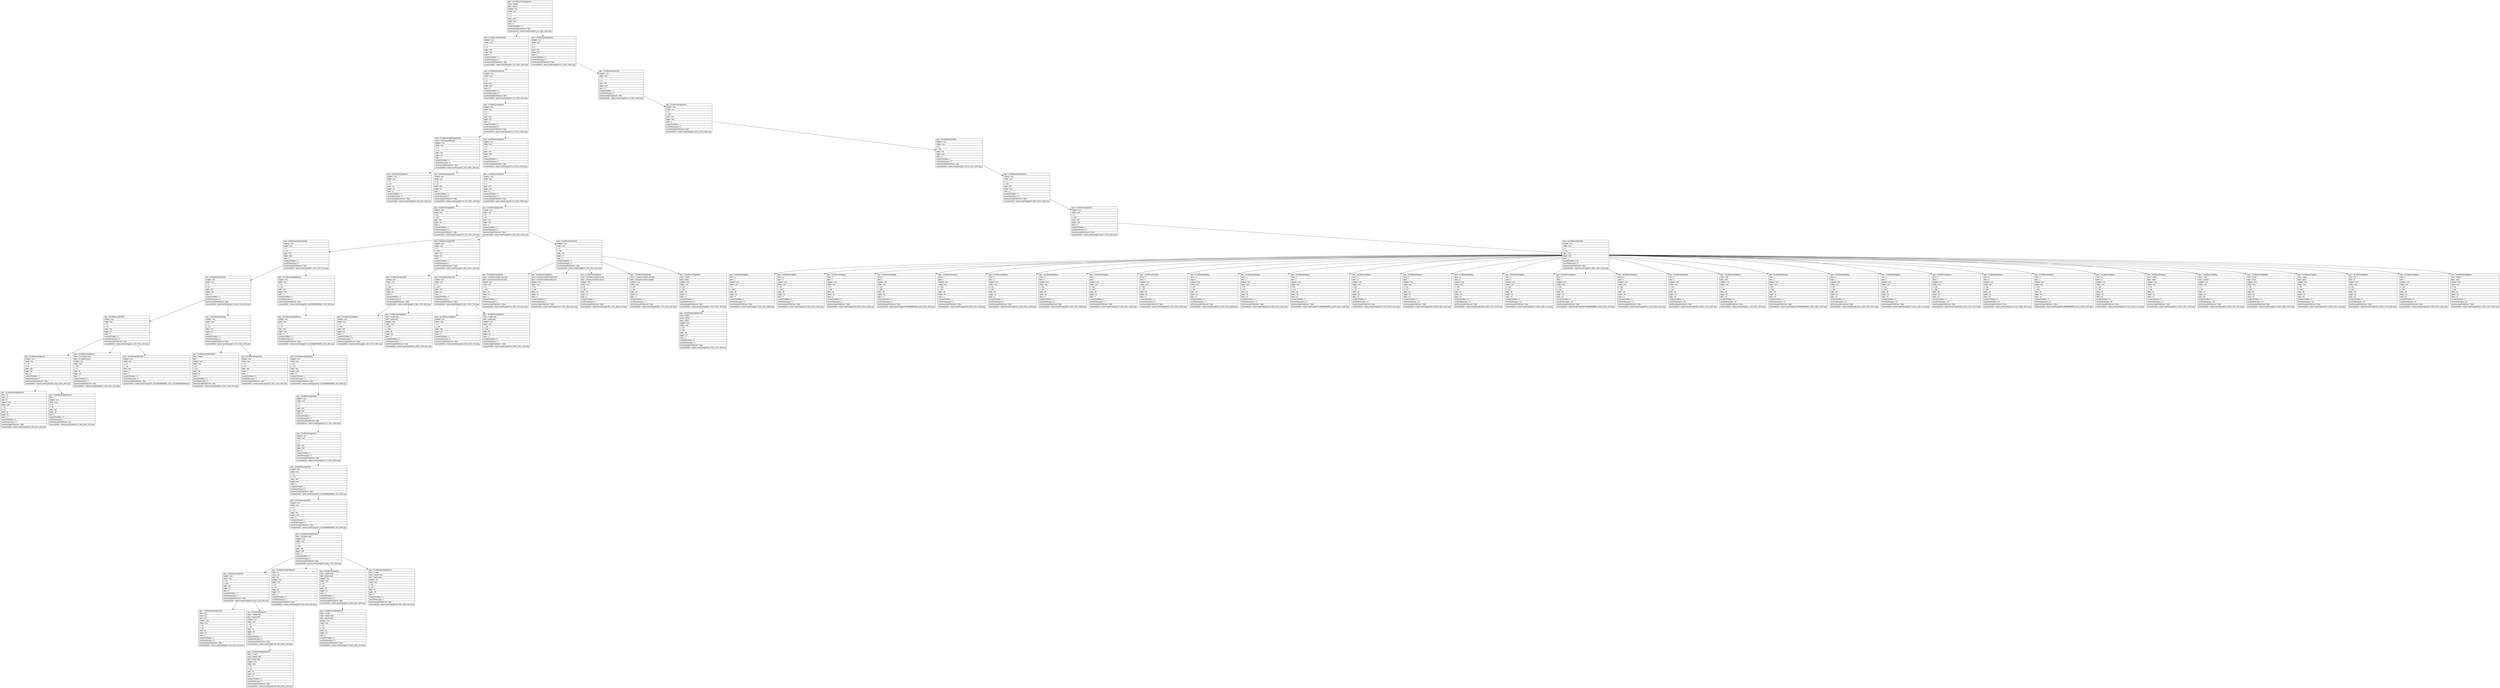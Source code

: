 digraph Layout {

	node [shape=record fontname=Arial];

	0	[label="{type = XCUIElementTypeApplication\l|name = Newton\l|label = Newton\l|enabled = true\l|visible = true\l|x = 0\l|y = 0\l|width = 375\l|height = 667\l|index = 0\l|numberOfChildren = 3\l|eventGeneratedOnElement = false \l|screenshotPath = newton-send/S1/pngs/0.0_0.0_750.0_1334.0.png\l}"]
	1	[label="{type = XCUIElementTypeWindow\l|enabled = true\l|visible = true\l|x = 0\l|y = 0\l|width = 375\l|height = 667\l|index = 0\l|numberOfChildren = 1\l|numInParentLayout = 0\l|eventGeneratedOnElement = false \l|screenshotPath = newton-send/S1/pngs/0.0_0.0_750.0_1334.0.png\l}"]
	2	[label="{type = XCUIElementTypeWindow\l|enabled = true\l|visible = true\l|x = 0\l|y = 0\l|width = 375\l|height = 667\l|index = 2\l|numberOfChildren = 1\l|numInParentLayout = 2\l|eventGeneratedOnElement = false \l|screenshotPath = newton-send/S1/pngs/0.0_0.0_750.0_1334.0.png\l}"]
	3	[label="{type = XCUIElementTypeOther\l|enabled = true\l|visible = true\l|x = 0\l|y = 0\l|width = 375\l|height = 667\l|index = 0\l|numberOfChildren = 1\l|numInParentLayout = 0\l|eventGeneratedOnElement = false \l|screenshotPath = newton-send/S1/pngs/0.0_0.0_750.0_1334.0.png\l}"]
	4	[label="{type = XCUIElementTypeOther\l|enabled = true\l|visible = true\l|x = 0\l|y = 0\l|width = 375\l|height = 667\l|index = 0\l|numberOfChildren = 1\l|numInParentLayout = 0\l|eventGeneratedOnElement = false \l|screenshotPath = newton-send/S1/pngs/0.0_0.0_750.0_1334.0.png\l}"]
	5	[label="{type = XCUIElementTypeOther\l|enabled = true\l|visible = true\l|x = 0\l|y = 0\l|width = 375\l|height = 667\l|index = 0\l|numberOfChildren = 2\l|numInParentLayout = 0\l|eventGeneratedOnElement = false \l|screenshotPath = newton-send/S1/pngs/0.0_0.0_750.0_1334.0.png\l}"]
	6	[label="{type = XCUIElementTypeOther\l|enabled = true\l|visible = true\l|x = 0\l|y = 407\l|width = 375\l|height = 260\l|index = 0\l|numberOfChildren = 3\l|numInParentLayout = 0\l|eventGeneratedOnElement = false \l|screenshotPath = newton-send/S1/pngs/0.0_814.0_750.0_1334.0.png\l}"]
	7	[label="{type = XCUIElementTypeNavigationBar\l|name = CMComposeMailView\l|enabled = true\l|visible = true\l|x = 0\l|y = 20\l|width = 375\l|height = 44\l|index = 0\l|numberOfChildren = 2\l|numInParentLayout = 0\l|eventGeneratedOnElement = false \l|screenshotPath = newton-send/S1/pngs/0.0_40.0_750.0_128.0.png\l}"]
	8	[label="{type = XCUIElementTypeOther\l|enabled = true\l|visible = true\l|x = 0\l|y = 0\l|width = 375\l|height = 667\l|index = 1\l|numberOfChildren = 1\l|numInParentLayout = 1\l|eventGeneratedOnElement = false \l|screenshotPath = newton-send/S1/pngs/0.0_0.0_750.0_1334.0.png\l}"]
	9	[label="{type = XCUIElementTypeOther\l|enabled = true\l|visible = true\l|x = 0\l|y = 451\l|width = 375\l|height = 216\l|index = 2\l|numberOfChildren = 1\l|numInParentLayout = 2\l|eventGeneratedOnElement = false \l|screenshotPath = newton-send/S1/pngs/0.0_902.0_750.0_1334.0.png\l}"]
	10	[label="{type = XCUIElementTypeButton\l|enabled = true\l|visible = true\l|x = 8\l|y = 20\l|width = 32\l|height = 44\l|index = 0\l|numberOfChildren = 0\l|numInParentLayout = 0\l|eventGeneratedOnElement = false \l|screenshotPath = newton-send/S1/pngs/16.0_40.0_80.0_128.0.png\l}"]
	11	[label="{type = XCUIElementTypeOther\l|enabled = true\l|visible = true\l|x = 87\l|y = 20\l|width = 201\l|height = 44\l|index = 1\l|numberOfChildren = 2\l|numInParentLayout = 1\l|eventGeneratedOnElement = false \l|screenshotPath = newton-send/S1/pngs/174.0_40.0_576.0_128.0.png\l}"]
	12	[label="{type = XCUIElementTypeOther\l|enabled = true\l|visible = true\l|x = 0\l|y = 0\l|width = 375\l|height = 667\l|index = 0\l|numberOfChildren = 1\l|numInParentLayout = 0\l|eventGeneratedOnElement = false \l|screenshotPath = newton-send/S1/pngs/0.0_0.0_750.0_1334.0.png\l}"]
	13	[label="{type = XCUIElementTypeKeyboard\l|enabled = true\l|visible = true\l|x = 0\l|y = 451\l|width = 375\l|height = 216\l|index = 0\l|numberOfChildren = 1\l|numInParentLayout = 0\l|eventGeneratedOnElement = false \l|screenshotPath = newton-send/S1/pngs/0.0_902.0_750.0_1334.0.png\l}"]
	14	[label="{type = XCUIElementTypeButton\l|enabled = false\l|visible = true\l|x = 87\l|y = 20\l|width = 201\l|height = 44\l|index = 1\l|numberOfChildren = 0\l|numInParentLayout = 1\l|eventGeneratedOnElement = false \l|screenshotPath = newton-send/S1/pngs/174.0_40.0_576.0_128.0.png\l}"]
	15	[label="{type = XCUIElementTypeOther\l|enabled = true\l|visible = true\l|x = 0\l|y = 64\l|width = 375\l|height = 603\l|index = 0\l|numberOfChildren = 3\l|numInParentLayout = 0\l|eventGeneratedOnElement = false \l|screenshotPath = newton-send/S1/pngs/0.0_128.0_750.0_1334.0.png\l}"]
	16	[label="{type = XCUIElementTypeOther\l|enabled = true\l|visible = true\l|x = 0\l|y = 451\l|width = 375\l|height = 216\l|index = 0\l|numberOfChildren = 1\l|numInParentLayout = 0\l|eventGeneratedOnElement = false \l|screenshotPath = newton-send/S1/pngs/0.0_902.0_750.0_1334.0.png\l}"]
	17	[label="{type = XCUIElementTypeScrollView\l|enabled = true\l|visible = true\l|x = 0\l|y = 64\l|width = 375\l|height = 296\l|index = 0\l|numberOfChildren = 4\l|numInParentLayout = 0\l|eventGeneratedOnElement = false \l|screenshotPath = newton-send/S1/pngs/0.0_128.0_750.0_720.0.png\l}"]
	18	[label="{type = XCUIElementTypeOther\l|enabled = true\l|visible = true\l|x = 0\l|y = 280\l|width = 375\l|height = 80\l|index = 1\l|numberOfChildren = 2\l|numInParentLayout = 1\l|eventGeneratedOnElement = false \l|screenshotPath = newton-send/S1/pngs/0.0_560.0_750.0_720.0.png\l}"]
	19	[label="{type = XCUIElementTypeOther\l|enabled = true\l|visible = true\l|x = 0\l|y = 360\l|width = 375\l|height = 47\l|index = 2\l|numberOfChildren = 6\l|numInParentLayout = 2\l|eventGeneratedOnElement = false \l|screenshotPath = newton-send/S1/pngs/0.0_720.0_750.0_814.0.png\l}"]
	20	[label="{type = XCUIElementTypeOther\l|enabled = true\l|visible = true\l|x = 0\l|y = 451\l|width = 375\l|height = 216\l|index = 0\l|numberOfChildren = 34\l|numInParentLayout = 0\l|eventGeneratedOnElement = false \l|screenshotPath = newton-send/S1/pngs/0.0_902.0_750.0_1334.0.png\l}"]
	21	[label="{type = XCUIElementTypeOther\l|enabled = true\l|visible = true\l|x = 0\l|y = 64\l|width = 375\l|height = 108\l|index = 0\l|numberOfChildren = 2\l|numInParentLayout = 0\l|eventGeneratedOnElement = false \l|screenshotPath = newton-send/S1/pngs/0.0_128.0_750.0_344.0.png\l}"]
	22	[label="{type = XCUIElementTypeWebView\l|enabled = true\l|visible = true\l|x = 15\l|y = 172\l|width = 345\l|height = 148\l|index = 1\l|numberOfChildren = 1\l|numInParentLayout = 1\l|eventGeneratedOnElement = false \l|screenshotPath = newton-send/S1/pngs/30.0_344.00000000000006_720.0_640.0.png\l}"]
	23	[label="{type = XCUIElementTypeOther\l|enabled = true\l|visible = true\l|x = 0\l|y = 280\l|width = 375\l|height = 40\l|index = 0\l|numberOfChildren = 3\l|numInParentLayout = 0\l|eventGeneratedOnElement = false \l|screenshotPath = newton-send/S1/pngs/0.0_560.0_750.0_640.0.png\l}"]
	24	[label="{type = XCUIElementTypeOther\l|enabled = true\l|visible = true\l|x = 0\l|y = 320\l|width = 375\l|height = 40\l|index = 1\l|numberOfChildren = 3\l|numInParentLayout = 1\l|eventGeneratedOnElement = false \l|screenshotPath = newton-send/S1/pngs/0.0_640.0_750.0_720.0.png\l}"]
	25	[label="{type = XCUIElementTypeButton\l|name = Compose Actionbar Key Down\l|label = Compose Actionbar Key Down\l|enabled = true\l|visible = true\l|x = 11\l|y = 360\l|width = 44\l|height = 47\l|index = 1\l|numberOfChildren = 0\l|numInParentLayout = 1\l|eventGeneratedOnElement = false \l|screenshotPath = newton-send/S1/pngs/22.0_720.0_110.0_814.0.png\l}"]
	26	[label="{type = XCUIElementTypeButton\l|name = Compose Actionbar Attachment\l|label = Compose Actionbar Attachment\l|enabled = true\l|visible = true\l|x = 55\l|y = 360\l|width = 44\l|height = 47\l|index = 2\l|numberOfChildren = 0\l|numInParentLayout = 2\l|eventGeneratedOnElement = false \l|screenshotPath = newton-send/S1/pngs/110.0_720.0_198.0_814.0.png\l}"]
	27	[label="{type = XCUIElementTypeButton\l|name = Compose Actionbar Snooze\l|label = Compose Actionbar Snooze\l|enabled = true\l|visible = true\l|x = 99\l|y = 360\l|width = 44\l|height = 47\l|index = 3\l|numberOfChildren = 0\l|numInParentLayout = 3\l|eventGeneratedOnElement = false \l|screenshotPath = newton-send/S1/pngs/198.0_720.0_286.0_814.0.png\l}"]
	28	[label="{type = XCUIElementTypeButton\l|name = Compose Actionbar template\l|label = Compose Actionbar template\l|enabled = true\l|visible = true\l|x = 143\l|y = 360\l|width = 44\l|height = 47\l|index = 4\l|numberOfChildren = 0\l|numInParentLayout = 4\l|eventGeneratedOnElement = false \l|screenshotPath = newton-send/S1/pngs/286.0_720.0_374.0_814.0.png\l}"]
	29	[label="{type = XCUIElementTypeButton\l|name = SEND\l|label = SEND\l|enabled = true\l|visible = true\l|x = 297\l|y = 360\l|width = 78\l|height = 37\l|index = 5\l|numberOfChildren = 1\l|numInParentLayout = 5\l|eventGeneratedOnElement = false \l|screenshotPath = newton-send/S1/pngs/594.0_720.0_750.0_794.0.png\l}"]
	30	[label="{type = XCUIElementTypeKey\l|name = q\l|label = q\l|enabled = true\l|visible = true\l|x = 0\l|y = 458\l|width = 38\l|height = 46\l|index = 0\l|numberOfChildren = 0\l|numInParentLayout = 0\l|eventGeneratedOnElement = false \l|screenshotPath = newton-send/S1/pngs/0.0_916.0_76.0_1008.0.png\l}"]
	31	[label="{type = XCUIElementTypeKey\l|name = w\l|label = w\l|enabled = true\l|visible = true\l|x = 37\l|y = 458\l|width = 38\l|height = 46\l|index = 1\l|numberOfChildren = 0\l|numInParentLayout = 1\l|eventGeneratedOnElement = false \l|screenshotPath = newton-send/S1/pngs/74.0_916.0_150.0_1008.0.png\l}"]
	32	[label="{type = XCUIElementTypeKey\l|name = e\l|label = e\l|enabled = true\l|visible = true\l|x = 75\l|y = 458\l|width = 38\l|height = 46\l|index = 2\l|numberOfChildren = 0\l|numInParentLayout = 2\l|eventGeneratedOnElement = false \l|screenshotPath = newton-send/S1/pngs/150.0_916.0_226.0_1008.0.png\l}"]
	33	[label="{type = XCUIElementTypeKey\l|name = r\l|label = r\l|enabled = true\l|visible = true\l|x = 112\l|y = 458\l|width = 38\l|height = 46\l|index = 3\l|numberOfChildren = 0\l|numInParentLayout = 3\l|eventGeneratedOnElement = false \l|screenshotPath = newton-send/S1/pngs/224.00000000000003_916.0_300.0_1008.0.png\l}"]
	34	[label="{type = XCUIElementTypeKey\l|name = t\l|label = t\l|enabled = true\l|visible = true\l|x = 150\l|y = 458\l|width = 38\l|height = 46\l|index = 4\l|numberOfChildren = 0\l|numInParentLayout = 4\l|eventGeneratedOnElement = false \l|screenshotPath = newton-send/S1/pngs/300.0_916.0_376.0_1008.0.png\l}"]
	35	[label="{type = XCUIElementTypeKey\l|name = y\l|label = y\l|enabled = true\l|visible = true\l|x = 187\l|y = 458\l|width = 38\l|height = 46\l|index = 5\l|numberOfChildren = 0\l|numInParentLayout = 5\l|eventGeneratedOnElement = false \l|screenshotPath = newton-send/S1/pngs/374.0_916.0_450.0_1008.0.png\l}"]
	36	[label="{type = XCUIElementTypeKey\l|name = u\l|label = u\l|enabled = true\l|visible = true\l|x = 225\l|y = 458\l|width = 38\l|height = 46\l|index = 6\l|numberOfChildren = 0\l|numInParentLayout = 6\l|eventGeneratedOnElement = false \l|screenshotPath = newton-send/S1/pngs/450.0_916.0_526.0_1008.0.png\l}"]
	37	[label="{type = XCUIElementTypeKey\l|name = i\l|label = i\l|enabled = true\l|visible = true\l|x = 262\l|y = 458\l|width = 38\l|height = 46\l|index = 7\l|numberOfChildren = 0\l|numInParentLayout = 7\l|eventGeneratedOnElement = false \l|screenshotPath = newton-send/S1/pngs/524.0_916.0_600.0_1008.0.png\l}"]
	38	[label="{type = XCUIElementTypeKey\l|name = o\l|label = o\l|enabled = true\l|visible = true\l|x = 300\l|y = 458\l|width = 38\l|height = 46\l|index = 8\l|numberOfChildren = 0\l|numInParentLayout = 8\l|eventGeneratedOnElement = false \l|screenshotPath = newton-send/S1/pngs/600.0_916.0_676.0_1008.0.png\l}"]
	39	[label="{type = XCUIElementTypeKey\l|name = p\l|label = p\l|enabled = true\l|visible = true\l|x = 337\l|y = 458\l|width = 38\l|height = 46\l|index = 9\l|numberOfChildren = 0\l|numInParentLayout = 9\l|eventGeneratedOnElement = false \l|screenshotPath = newton-send/S1/pngs/674.0_916.0_750.0_1008.0.png\l}"]
	40	[label="{type = XCUIElementTypeKey\l|name = a\l|label = a\l|enabled = true\l|visible = true\l|x = 18\l|y = 512\l|width = 38\l|height = 46\l|index = 10\l|numberOfChildren = 0\l|numInParentLayout = 10\l|eventGeneratedOnElement = false \l|screenshotPath = newton-send/S1/pngs/36.0_1024.0_112.0_1116.0.png\l}"]
	41	[label="{type = XCUIElementTypeKey\l|name = s\l|label = s\l|enabled = true\l|visible = true\l|x = 56\l|y = 512\l|width = 38\l|height = 46\l|index = 11\l|numberOfChildren = 0\l|numInParentLayout = 11\l|eventGeneratedOnElement = false \l|screenshotPath = newton-send/S1/pngs/112.00000000000001_1024.0_188.0_1116.0.png\l}"]
	42	[label="{type = XCUIElementTypeKey\l|name = d\l|label = d\l|enabled = true\l|visible = true\l|x = 93\l|y = 512\l|width = 38\l|height = 46\l|index = 12\l|numberOfChildren = 0\l|numInParentLayout = 12\l|eventGeneratedOnElement = false \l|screenshotPath = newton-send/S1/pngs/186.0_1024.0_262.0_1116.0.png\l}"]
	43	[label="{type = XCUIElementTypeKey\l|name = f\l|label = f\l|enabled = true\l|visible = true\l|x = 131\l|y = 512\l|width = 38\l|height = 46\l|index = 13\l|numberOfChildren = 0\l|numInParentLayout = 13\l|eventGeneratedOnElement = false \l|screenshotPath = newton-send/S1/pngs/262.0_1024.0_338.0_1116.0.png\l}"]
	44	[label="{type = XCUIElementTypeKey\l|name = g\l|label = g\l|enabled = true\l|visible = true\l|x = 169\l|y = 512\l|width = 38\l|height = 46\l|index = 14\l|numberOfChildren = 0\l|numInParentLayout = 14\l|eventGeneratedOnElement = false \l|screenshotPath = newton-send/S1/pngs/338.0_1024.0_414.0_1116.0.png\l}"]
	45	[label="{type = XCUIElementTypeKey\l|name = h\l|label = h\l|enabled = true\l|visible = true\l|x = 206\l|y = 512\l|width = 38\l|height = 46\l|index = 15\l|numberOfChildren = 0\l|numInParentLayout = 15\l|eventGeneratedOnElement = false \l|screenshotPath = newton-send/S1/pngs/412.0_1024.0_488.0_1116.0.png\l}"]
	46	[label="{type = XCUIElementTypeKey\l|name = j\l|label = j\l|enabled = true\l|visible = true\l|x = 244\l|y = 512\l|width = 38\l|height = 46\l|index = 16\l|numberOfChildren = 0\l|numInParentLayout = 16\l|eventGeneratedOnElement = false \l|screenshotPath = newton-send/S1/pngs/487.99999999999994_1024.0_564.0_1116.0.png\l}"]
	47	[label="{type = XCUIElementTypeKey\l|name = k\l|label = k\l|enabled = true\l|visible = true\l|x = 281\l|y = 512\l|width = 38\l|height = 46\l|index = 17\l|numberOfChildren = 0\l|numInParentLayout = 17\l|eventGeneratedOnElement = false \l|screenshotPath = newton-send/S1/pngs/562.0_1024.0_638.0_1116.0.png\l}"]
	48	[label="{type = XCUIElementTypeKey\l|name = l\l|label = l\l|enabled = true\l|visible = true\l|x = 319\l|y = 512\l|width = 38\l|height = 46\l|index = 18\l|numberOfChildren = 0\l|numInParentLayout = 18\l|eventGeneratedOnElement = false \l|screenshotPath = newton-send/S1/pngs/638.0_1024.0_714.0_1116.0.png\l}"]
	49	[label="{type = XCUIElementTypeButton\l|name = shift\l|label = shift\l|enabled = true\l|visible = true\l|x = 0\l|y = 566\l|width = 48\l|height = 46\l|index = 19\l|numberOfChildren = 0\l|numInParentLayout = 19\l|eventGeneratedOnElement = false \l|screenshotPath = newton-send/S1/pngs/0.0_1132.0_96.0_1224.0.png\l}"]
	50	[label="{type = XCUIElementTypeKey\l|name = z\l|label = z\l|enabled = true\l|visible = true\l|x = 56\l|y = 566\l|width = 38\l|height = 46\l|index = 20\l|numberOfChildren = 0\l|numInParentLayout = 20\l|eventGeneratedOnElement = false \l|screenshotPath = newton-send/S1/pngs/112.00000000000001_1132.0_188.0_1224.0.png\l}"]
	51	[label="{type = XCUIElementTypeKey\l|name = x\l|label = x\l|enabled = true\l|visible = true\l|x = 93\l|y = 566\l|width = 38\l|height = 46\l|index = 21\l|numberOfChildren = 0\l|numInParentLayout = 21\l|eventGeneratedOnElement = false \l|screenshotPath = newton-send/S1/pngs/186.0_1132.0_262.0_1224.0.png\l}"]
	52	[label="{type = XCUIElementTypeKey\l|name = c\l|label = c\l|enabled = true\l|visible = true\l|x = 131\l|y = 566\l|width = 38\l|height = 46\l|index = 22\l|numberOfChildren = 0\l|numInParentLayout = 22\l|eventGeneratedOnElement = false \l|screenshotPath = newton-send/S1/pngs/262.0_1132.0_338.0_1224.0.png\l}"]
	53	[label="{type = XCUIElementTypeKey\l|name = v\l|label = v\l|enabled = true\l|visible = true\l|x = 169\l|y = 566\l|width = 38\l|height = 46\l|index = 23\l|numberOfChildren = 0\l|numInParentLayout = 23\l|eventGeneratedOnElement = false \l|screenshotPath = newton-send/S1/pngs/338.0_1132.0_414.0_1224.0.png\l}"]
	54	[label="{type = XCUIElementTypeKey\l|name = b\l|label = b\l|enabled = true\l|visible = true\l|x = 206\l|y = 566\l|width = 38\l|height = 46\l|index = 24\l|numberOfChildren = 0\l|numInParentLayout = 24\l|eventGeneratedOnElement = false \l|screenshotPath = newton-send/S1/pngs/412.0_1132.0_488.0_1224.0.png\l}"]
	55	[label="{type = XCUIElementTypeKey\l|name = n\l|label = n\l|enabled = true\l|visible = true\l|x = 244\l|y = 566\l|width = 38\l|height = 46\l|index = 25\l|numberOfChildren = 0\l|numInParentLayout = 25\l|eventGeneratedOnElement = false \l|screenshotPath = newton-send/S1/pngs/487.99999999999994_1132.0_564.0_1224.0.png\l}"]
	56	[label="{type = XCUIElementTypeKey\l|name = m\l|label = m\l|enabled = true\l|visible = true\l|x = 281\l|y = 566\l|width = 38\l|height = 46\l|index = 26\l|numberOfChildren = 0\l|numInParentLayout = 26\l|eventGeneratedOnElement = false \l|screenshotPath = newton-send/S1/pngs/562.0_1132.0_638.0_1224.0.png\l}"]
	57	[label="{type = XCUIElementTypeKey\l|name = delete\l|label = delete\l|enabled = true\l|visible = true\l|x = 327\l|y = 566\l|width = 48\l|height = 46\l|index = 27\l|numberOfChildren = 0\l|numInParentLayout = 27\l|eventGeneratedOnElement = false \l|screenshotPath = newton-send/S1/pngs/654.0_1132.0_750.0_1224.0.png\l}"]
	58	[label="{type = XCUIElementTypeKey\l|name = more\l|label = numbers\l|enabled = true\l|visible = true\l|x = 0\l|y = 620\l|width = 47\l|height = 46\l|index = 28\l|numberOfChildren = 0\l|numInParentLayout = 28\l|eventGeneratedOnElement = false \l|screenshotPath = newton-send/S1/pngs/0.0_1240.0_94.0_1332.0.png\l}"]
	59	[label="{type = XCUIElementTypeButton\l|name = Emoji\l|label = Emoji\l|enabled = true\l|visible = true\l|x = 46\l|y = 620\l|width = 48\l|height = 46\l|index = 29\l|numberOfChildren = 0\l|numInParentLayout = 29\l|eventGeneratedOnElement = false \l|screenshotPath = newton-send/S1/pngs/92.0_1240.0_188.0_1332.0.png\l}"]
	60	[label="{type = XCUIElementTypeKey\l|name = space\l|label = space\l|enabled = true\l|visible = true\l|x = 93\l|y = 620\l|width = 95\l|height = 46\l|index = 30\l|numberOfChildren = 0\l|numInParentLayout = 30\l|eventGeneratedOnElement = false \l|screenshotPath = newton-send/S1/pngs/186.0_1240.0_376.0_1332.0.png\l}"]
	61	[label="{type = XCUIElementTypeKey\l|name = @\l|label = @\l|enabled = true\l|visible = true\l|x = 187\l|y = 620\l|width = 48\l|height = 46\l|index = 31\l|numberOfChildren = 0\l|numInParentLayout = 31\l|eventGeneratedOnElement = false \l|screenshotPath = newton-send/S1/pngs/374.0_1240.0_470.0_1332.0.png\l}"]
	62	[label="{type = XCUIElementTypeKey\l|name = .\l|label = .\l|enabled = true\l|visible = true\l|x = 234\l|y = 620\l|width = 48\l|height = 46\l|index = 32\l|numberOfChildren = 0\l|numInParentLayout = 32\l|eventGeneratedOnElement = false \l|screenshotPath = newton-send/S1/pngs/468.0_1240.0_564.0_1332.0.png\l}"]
	63	[label="{type = XCUIElementTypeButton\l|name = Return\l|label = return\l|enabled = true\l|visible = true\l|x = 281\l|y = 620\l|width = 94\l|height = 46\l|index = 33\l|numberOfChildren = 0\l|numInParentLayout = 33\l|eventGeneratedOnElement = false \l|screenshotPath = newton-send/S1/pngs/562.0_1240.0_750.0_1332.0.png\l}"]
	64	[label="{type = XCUIElementTypeOther\l|enabled = true\l|visible = true\l|x = 0\l|y = 71\l|width = 375\l|height = 50\l|index = 0\l|numberOfChildren = 3\l|numInParentLayout = 0\l|eventGeneratedOnElement = false \l|screenshotPath = newton-send/S1/pngs/0.0_142.0_750.0_242.0.png\l}"]
	65	[label="{type = XCUIElementTypeOther\l|enabled = true\l|visible = true\l|x = 0\l|y = 121\l|width = 375\l|height = 51\l|index = 1\l|numberOfChildren = 2\l|numInParentLayout = 1\l|eventGeneratedOnElement = false \l|screenshotPath = newton-send/S1/pngs/0.0_242.0_750.0_344.0.png\l}"]
	66	[label="{type = XCUIElementTypeWebView\l|enabled = true\l|visible = true\l|x = 15\l|y = 172\l|width = 345\l|height = 148\l|index = 0\l|numberOfChildren = 3\l|numInParentLayout = 0\l|eventGeneratedOnElement = false \l|screenshotPath = newton-send/S1/pngs/30.0_344.00000000000006_720.0_640.0.png\l}"]
	67	[label="{type = XCUIElementTypeButton\l|enabled = true\l|visible = true\l|x = 0\l|y = 280\l|width = 285\l|height = 40\l|index = 0\l|numberOfChildren = 1\l|numInParentLayout = 0\l|eventGeneratedOnElement = false \l|screenshotPath = newton-send/S1/pngs/0.0_560.0_570.0_640.0.png\l}"]
	68	[label="{type = XCUIElementTypeButton\l|name = modal close\l|label = modal close\l|enabled = true\l|visible = true\l|x = 285\l|y = 280\l|width = 90\l|height = 40\l|index = 2\l|numberOfChildren = 0\l|numInParentLayout = 2\l|eventGeneratedOnElement = false \l|screenshotPath = newton-send/S1/pngs/570.0_560.0_750.0_640.0.png\l}"]
	69	[label="{type = XCUIElementTypeButton\l|enabled = true\l|visible = true\l|x = 0\l|y = 320\l|width = 285\l|height = 40\l|index = 0\l|numberOfChildren = 1\l|numInParentLayout = 0\l|eventGeneratedOnElement = false \l|screenshotPath = newton-send/S1/pngs/0.0_640.0_570.0_720.0.png\l}"]
	70	[label="{type = XCUIElementTypeButton\l|name = modal close\l|label = modal close\l|enabled = true\l|visible = true\l|x = 285\l|y = 320\l|width = 90\l|height = 40\l|index = 2\l|numberOfChildren = 0\l|numInParentLayout = 2\l|eventGeneratedOnElement = false \l|screenshotPath = newton-send/S1/pngs/570.0_640.0_750.0_720.0.png\l}"]
	71	[label="{type = XCUIElementTypeStaticText\l|value = SEND\l|name = SEND\l|label = SEND\l|enabled = true\l|visible = true\l|x = 317\l|y = 375\l|width = 38\l|height = 18\l|index = 0\l|numberOfChildren = 0\l|numInParentLayout = 0\l|eventGeneratedOnElement = false \l|screenshotPath = newton-send/S1/pngs/634.0_750.0_710.0_786.0.png\l}"]
	72	[label="{type = XCUIElementTypeOther\l|enabled = true\l|visible = true\l|x = 15\l|y = 78\l|width = 325\l|height = 36\l|index = 0\l|numberOfChildren = 2\l|numInParentLayout = 0\l|eventGeneratedOnElement = false \l|screenshotPath = newton-send/S1/pngs/30.0_156.0_680.0_228.0.png\l}"]
	73	[label="{type = XCUIElementTypeButton\l|name = cm overflow menu\l|label = cm overflow menu\l|enabled = true\l|visible = true\l|x = 325\l|y = 71\l|width = 50\l|height = 50\l|index = 1\l|numberOfChildren = 0\l|numInParentLayout = 1\l|eventGeneratedOnElement = false \l|screenshotPath = newton-send/S1/pngs/650.0_142.0_750.0_242.0.png\l}"]
	74	[label="{type = XCUIElementTypeOther\l|enabled = true\l|visible = true\l|x = 12\l|y = 120\l|width = 363\l|height = 1\l|index = 2\l|numberOfChildren = 0\l|numInParentLayout = 2\l|eventGeneratedOnElement = false \l|screenshotPath = newton-send/S1/pngs/24.0_240.00000000000003_750.0_242.00000000000003.png\l}"]
	75	[label="{type = XCUIElementTypeTextField\l|value = Subject\l|label = \l|enabled = true\l|visible = true\l|x = 15\l|y = 121\l|width = 355\l|height = 50\l|index = 0\l|numberOfChildren = 0\l|numInParentLayout = 0\l|eventGeneratedOnElement = false \l|screenshotPath = newton-send/S1/pngs/30.0_242.0_740.0_342.0.png\l}"]
	76	[label="{type = XCUIElementTypeOther\l|enabled = true\l|visible = true\l|x = 12\l|y = 171\l|width = 363\l|height = 1\l|index = 1\l|numberOfChildren = 0\l|numInParentLayout = 1\l|eventGeneratedOnElement = false \l|screenshotPath = newton-send/S1/pngs/24.0_342.0_750.0_344.0.png\l}"]
	77	[label="{type = XCUIElementTypeWebView\l|enabled = true\l|visible = true\l|x = 15\l|y = 172\l|width = 345\l|height = 148\l|index = 0\l|numberOfChildren = 1\l|numInParentLayout = 0\l|eventGeneratedOnElement = false \l|screenshotPath = newton-send/S1/pngs/30.0_344.00000000000006_720.0_640.0.png\l}"]
	78	[label="{type = XCUIElementTypeStaticText\l|value = To\l|name = To\l|label = To\l|enabled = true\l|visible = true\l|x = 15\l|y = 78\l|width = 18\l|height = 30\l|index = 0\l|numberOfChildren = 0\l|numInParentLayout = 0\l|eventGeneratedOnElement = false \l|screenshotPath = newton-send/S1/pngs/30.0_156.0_66.0_216.0.png\l}"]
	79	[label="{type = XCUIElementTypeTextField\l|label = \l|enabled = true\l|visible = true\l|x = 37\l|y = 79\l|width = 303\l|height = 29\l|index = 1\l|numberOfChildren = 0\l|numInParentLayout = 1\l|eventGeneratedOnElement = true \l|screenshotPath = newton-send/S1/pngs/74.0_158.0_680.0_216.0.png\l}"]
	80	[label="{type = XCUIElementTypeOther\l|enabled = true\l|visible = true\l|x = 0\l|y = 0\l|width = 375\l|height = 667\l|index = 0\l|numberOfChildren = 1\l|numInParentLayout = 0\l|eventGeneratedOnElement = false \l|screenshotPath = newton-send/S1/pngs/0.0_0.0_750.0_1334.0.png\l}"]
	81	[label="{type = XCUIElementTypeOther\l|enabled = true\l|visible = true\l|x = 0\l|y = 0\l|width = 375\l|height = 667\l|index = 0\l|numberOfChildren = 1\l|numInParentLayout = 0\l|eventGeneratedOnElement = false \l|screenshotPath = newton-send/S1/pngs/0.0_0.0_750.0_1334.0.png\l}"]
	82	[label="{type = XCUIElementTypeOther\l|enabled = true\l|visible = true\l|x = 15\l|y = 172\l|width = 345\l|height = 148\l|index = 0\l|numberOfChildren = 1\l|numInParentLayout = 0\l|eventGeneratedOnElement = false \l|screenshotPath = newton-send/S1/pngs/30.0_344.00000000000006_720.0_640.0.png\l}"]
	83	[label="{type = XCUIElementTypeOther\l|enabled = true\l|visible = true\l|x = 15\l|y = 172\l|width = 345\l|height = 148\l|index = 0\l|numberOfChildren = 1\l|numInParentLayout = 0\l|eventGeneratedOnElement = false \l|screenshotPath = newton-send/S1/pngs/30.0_344.00000000000006_720.0_640.0.png\l}"]
	84	[label="{type = XCUIElementTypeTextView\l|value =   via Newton Mail \l|enabled = true\l|visible = true\l|x = 15\l|y = 184\l|width = 345\l|height = 108\l|index = 0\l|numberOfChildren = 4\l|numInParentLayout = 0\l|eventGeneratedOnElement = false \l|screenshotPath = newton-send/S1/pngs/30.0_368.0_720.0_584.0.png\l}"]
	85	[label="{type = XCUIElementTypeOther\l|enabled = true\l|visible = true\l|x = 15\l|y = 238\l|width = 345\l|height = 27\l|index = 0\l|numberOfChildren = 2\l|numInParentLayout = 0\l|eventGeneratedOnElement = false \l|screenshotPath = newton-send/S1/pngs/30.0_476.0_720.0_530.0.png\l}"]
	86	[label="{type = XCUIElementTypeStaticText\l|value = via \l|name = via\l|label = via\l|enabled = true\l|visible = true\l|x = 15\l|y = 241\l|width = 25\l|height = 20\l|index = 1\l|numberOfChildren = 0\l|numInParentLayout = 1\l|eventGeneratedOnElement = false \l|screenshotPath = newton-send/S1/pngs/30.0_482.0_80.0_522.0.png\l}"]
	87	[label="{type = XCUIElementTypeLink\l|name = Newton Mail\l|label = Newton Mail\l|enabled = true\l|visible = true\l|x = 39\l|y = 241\l|width = 91\l|height = 20\l|index = 2\l|numberOfChildren = 1\l|numInParentLayout = 2\l|eventGeneratedOnElement = false \l|screenshotPath = newton-send/S1/pngs/78.0_482.0_260.0_522.0.png\l}"]
	88	[label="{type = XCUIElementTypeStaticText\l|value = on Mail\l|name = Newton Mail\l|label = Newton Mail\l|enabled = true\l|visible = true\l|x = 39\l|y = 241\l|width = 91\l|height = 20\l|index = 3\l|numberOfChildren = 0\l|numInParentLayout = 3\l|eventGeneratedOnElement = false \l|screenshotPath = newton-send/S1/pngs/78.0_482.0_260.0_522.0.png\l}"]
	89	[label="{type = XCUIElementTypeStaticText\l|value = via \l|name = via\l|label = via\l|enabled = true\l|visible = true\l|x = 15\l|y = 241\l|width = 25\l|height = 20\l|index = 0\l|numberOfChildren = 0\l|numInParentLayout = 0\l|eventGeneratedOnElement = false \l|screenshotPath = newton-send/S1/pngs/30.0_482.0_80.0_522.0.png\l}"]
	90	[label="{type = XCUIElementTypeLink\l|name = Newton Mail\l|label = Newton Mail\l|enabled = true\l|visible = true\l|x = 39\l|y = 241\l|width = 91\l|height = 20\l|index = 1\l|numberOfChildren = 1\l|numInParentLayout = 1\l|eventGeneratedOnElement = false \l|screenshotPath = newton-send/S1/pngs/78.0_482.0_260.0_522.0.png\l}"]
	91	[label="{type = XCUIElementTypeStaticText\l|value = on Mail\l|name = Newton Mail\l|label = Newton Mail\l|enabled = true\l|visible = true\l|x = 39\l|y = 241\l|width = 91\l|height = 20\l|index = 0\l|numberOfChildren = 0\l|numInParentLayout = 0\l|eventGeneratedOnElement = false \l|screenshotPath = newton-send/S1/pngs/78.0_482.0_260.0_522.0.png\l}"]
	92	[label="{type = XCUIElementTypeStaticText\l|value = on Mail\l|name = Newton Mail\l|label = Newton Mail\l|enabled = true\l|visible = true\l|x = 39\l|y = 241\l|width = 91\l|height = 20\l|index = 0\l|numberOfChildren = 0\l|numInParentLayout = 0\l|eventGeneratedOnElement = false \l|screenshotPath = newton-send/S1/pngs/78.0_482.0_260.0_522.0.png\l}"]


	0 -> 1
	0 -> 2
	1 -> 3
	2 -> 4
	3 -> 5
	4 -> 6
	5 -> 7
	5 -> 8
	6 -> 9
	7 -> 10
	7 -> 11
	8 -> 12
	9 -> 13
	11 -> 14
	12 -> 15
	13 -> 16
	15 -> 17
	15 -> 18
	15 -> 19
	16 -> 20
	17 -> 21
	17 -> 22
	18 -> 23
	18 -> 24
	19 -> 25
	19 -> 26
	19 -> 27
	19 -> 28
	19 -> 29
	20 -> 30
	20 -> 31
	20 -> 32
	20 -> 33
	20 -> 34
	20 -> 35
	20 -> 36
	20 -> 37
	20 -> 38
	20 -> 39
	20 -> 40
	20 -> 41
	20 -> 42
	20 -> 43
	20 -> 44
	20 -> 45
	20 -> 46
	20 -> 47
	20 -> 48
	20 -> 49
	20 -> 50
	20 -> 51
	20 -> 52
	20 -> 53
	20 -> 54
	20 -> 55
	20 -> 56
	20 -> 57
	20 -> 58
	20 -> 59
	20 -> 60
	20 -> 61
	20 -> 62
	20 -> 63
	21 -> 64
	21 -> 65
	22 -> 66
	23 -> 67
	23 -> 68
	24 -> 69
	24 -> 70
	29 -> 71
	64 -> 72
	64 -> 73
	64 -> 74
	65 -> 75
	65 -> 76
	66 -> 77
	72 -> 78
	72 -> 79
	77 -> 80
	80 -> 81
	81 -> 82
	82 -> 83
	83 -> 84
	84 -> 85
	84 -> 86
	84 -> 87
	84 -> 88
	85 -> 89
	85 -> 90
	87 -> 91
	90 -> 92


}